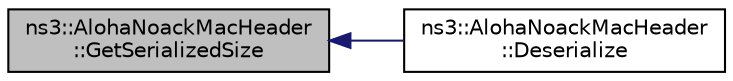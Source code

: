 digraph "ns3::AlohaNoackMacHeader::GetSerializedSize"
{
  edge [fontname="Helvetica",fontsize="10",labelfontname="Helvetica",labelfontsize="10"];
  node [fontname="Helvetica",fontsize="10",shape=record];
  rankdir="LR";
  Node1 [label="ns3::AlohaNoackMacHeader\l::GetSerializedSize",height=0.2,width=0.4,color="black", fillcolor="grey75", style="filled", fontcolor="black"];
  Node1 -> Node2 [dir="back",color="midnightblue",fontsize="10",style="solid"];
  Node2 [label="ns3::AlohaNoackMacHeader\l::Deserialize",height=0.2,width=0.4,color="black", fillcolor="white", style="filled",URL="$dc/d4b/classns3_1_1AlohaNoackMacHeader.html#a5a244ff094c5a2d56869e3a9f0553463"];
}
